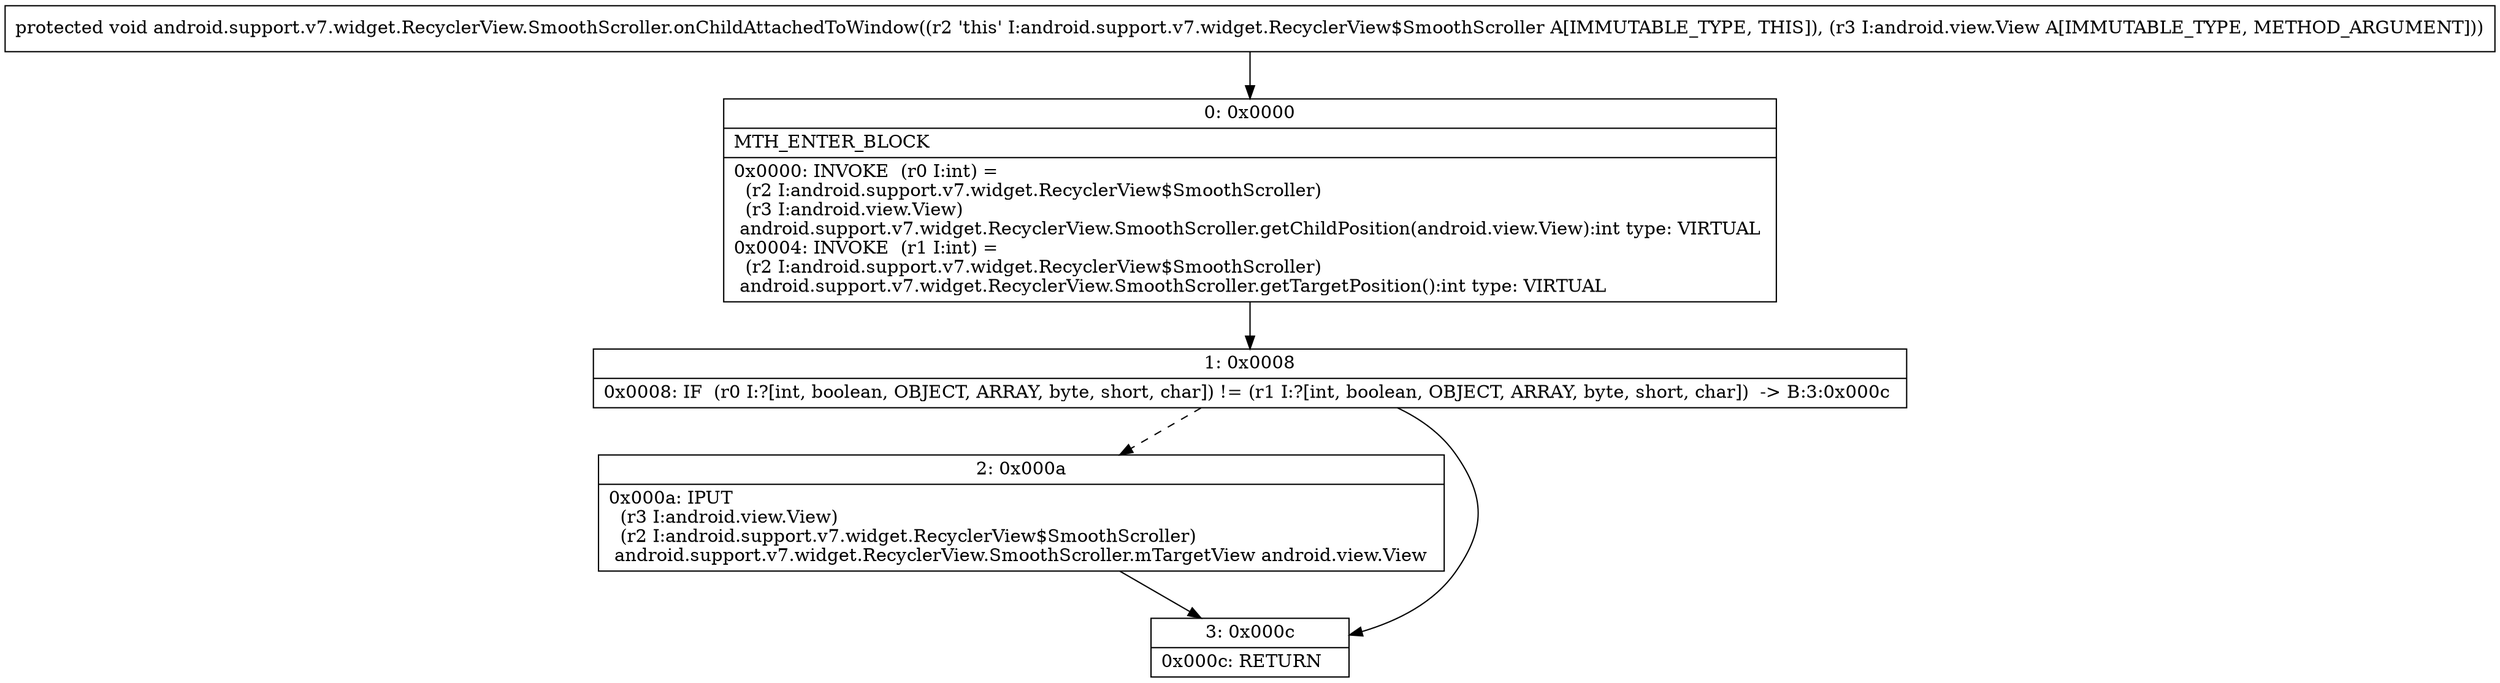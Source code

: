 digraph "CFG forandroid.support.v7.widget.RecyclerView.SmoothScroller.onChildAttachedToWindow(Landroid\/view\/View;)V" {
Node_0 [shape=record,label="{0\:\ 0x0000|MTH_ENTER_BLOCK\l|0x0000: INVOKE  (r0 I:int) = \l  (r2 I:android.support.v7.widget.RecyclerView$SmoothScroller)\l  (r3 I:android.view.View)\l android.support.v7.widget.RecyclerView.SmoothScroller.getChildPosition(android.view.View):int type: VIRTUAL \l0x0004: INVOKE  (r1 I:int) = \l  (r2 I:android.support.v7.widget.RecyclerView$SmoothScroller)\l android.support.v7.widget.RecyclerView.SmoothScroller.getTargetPosition():int type: VIRTUAL \l}"];
Node_1 [shape=record,label="{1\:\ 0x0008|0x0008: IF  (r0 I:?[int, boolean, OBJECT, ARRAY, byte, short, char]) != (r1 I:?[int, boolean, OBJECT, ARRAY, byte, short, char])  \-\> B:3:0x000c \l}"];
Node_2 [shape=record,label="{2\:\ 0x000a|0x000a: IPUT  \l  (r3 I:android.view.View)\l  (r2 I:android.support.v7.widget.RecyclerView$SmoothScroller)\l android.support.v7.widget.RecyclerView.SmoothScroller.mTargetView android.view.View \l}"];
Node_3 [shape=record,label="{3\:\ 0x000c|0x000c: RETURN   \l}"];
MethodNode[shape=record,label="{protected void android.support.v7.widget.RecyclerView.SmoothScroller.onChildAttachedToWindow((r2 'this' I:android.support.v7.widget.RecyclerView$SmoothScroller A[IMMUTABLE_TYPE, THIS]), (r3 I:android.view.View A[IMMUTABLE_TYPE, METHOD_ARGUMENT])) }"];
MethodNode -> Node_0;
Node_0 -> Node_1;
Node_1 -> Node_2[style=dashed];
Node_1 -> Node_3;
Node_2 -> Node_3;
}

